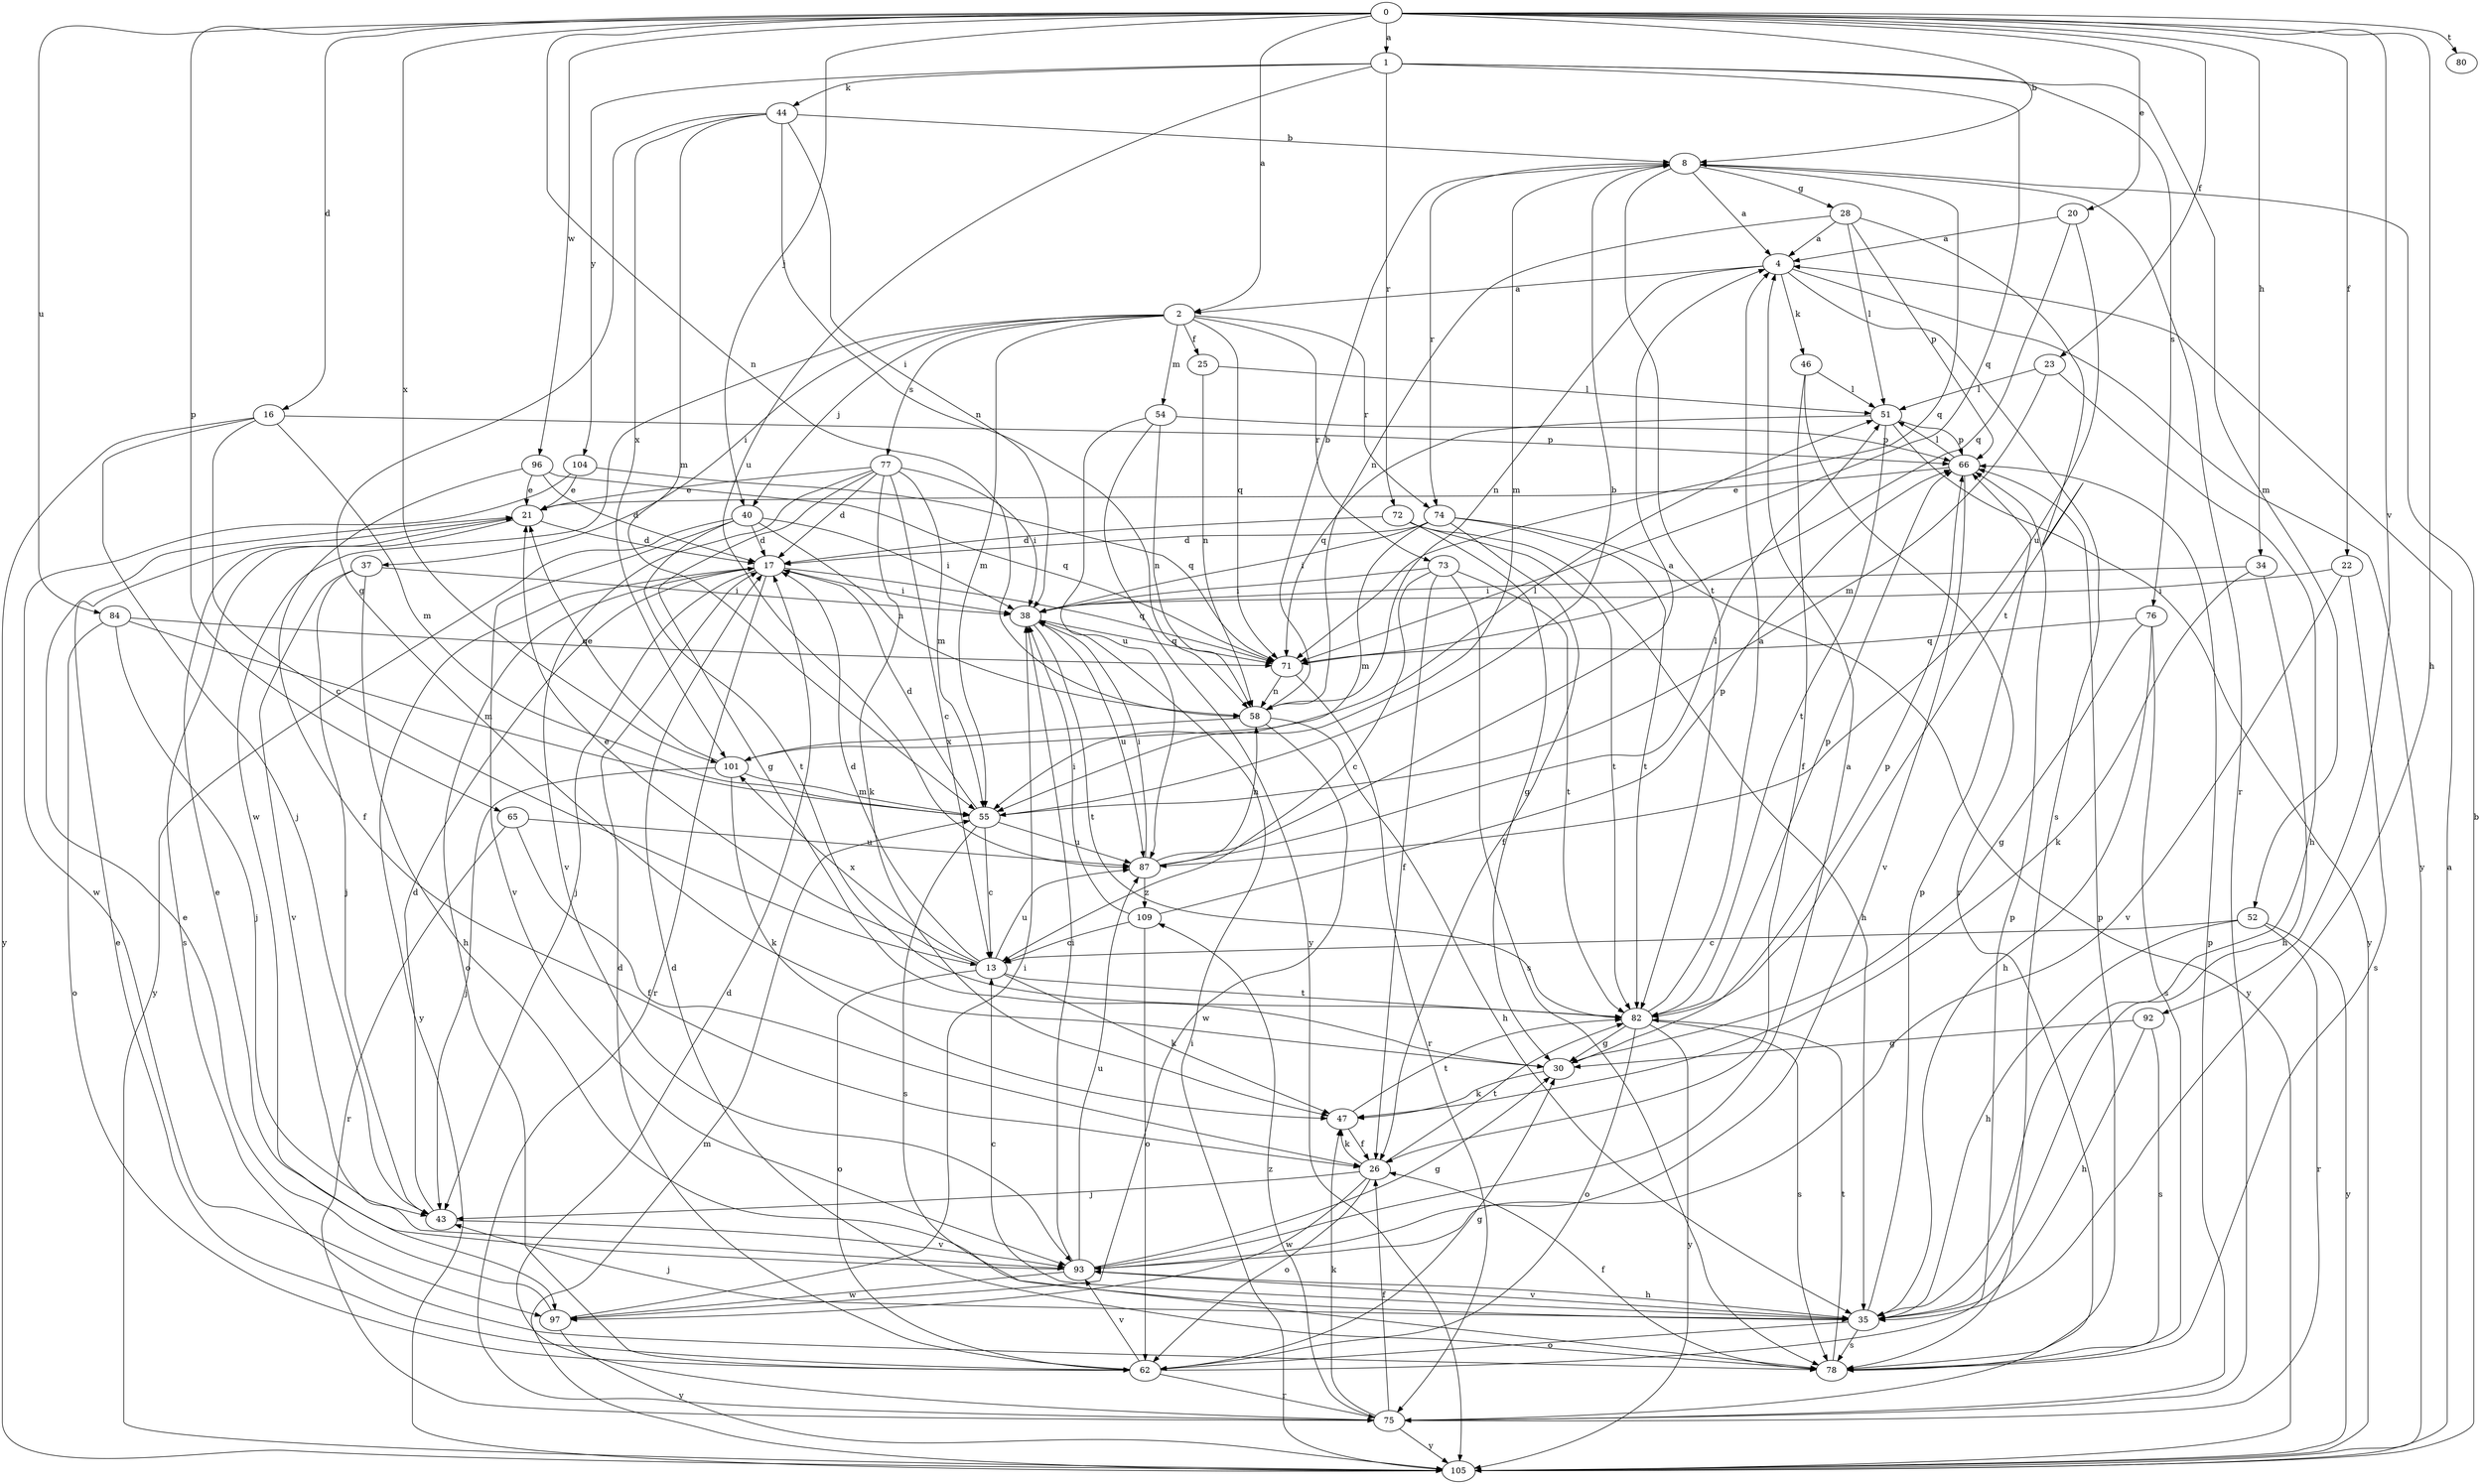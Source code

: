 strict digraph  {
0;
1;
2;
4;
8;
13;
16;
17;
20;
21;
22;
23;
25;
26;
28;
30;
34;
35;
37;
38;
40;
43;
44;
46;
47;
51;
52;
54;
55;
58;
62;
65;
66;
71;
72;
73;
74;
75;
76;
77;
78;
80;
82;
84;
87;
92;
93;
96;
97;
101;
104;
105;
109;
0 -> 1  [label=a];
0 -> 2  [label=a];
0 -> 8  [label=b];
0 -> 16  [label=d];
0 -> 20  [label=e];
0 -> 22  [label=f];
0 -> 23  [label=f];
0 -> 34  [label=h];
0 -> 35  [label=h];
0 -> 40  [label=j];
0 -> 58  [label=n];
0 -> 65  [label=p];
0 -> 80  [label=t];
0 -> 84  [label=u];
0 -> 92  [label=v];
0 -> 96  [label=w];
0 -> 101  [label=x];
1 -> 44  [label=k];
1 -> 52  [label=m];
1 -> 71  [label=q];
1 -> 72  [label=r];
1 -> 76  [label=s];
1 -> 87  [label=u];
1 -> 104  [label=y];
2 -> 25  [label=f];
2 -> 37  [label=i];
2 -> 40  [label=j];
2 -> 54  [label=m];
2 -> 55  [label=m];
2 -> 71  [label=q];
2 -> 73  [label=r];
2 -> 74  [label=r];
2 -> 77  [label=s];
2 -> 97  [label=w];
4 -> 2  [label=a];
4 -> 46  [label=k];
4 -> 58  [label=n];
4 -> 78  [label=s];
4 -> 105  [label=y];
8 -> 4  [label=a];
8 -> 28  [label=g];
8 -> 55  [label=m];
8 -> 71  [label=q];
8 -> 74  [label=r];
8 -> 75  [label=r];
8 -> 82  [label=t];
13 -> 17  [label=d];
13 -> 21  [label=e];
13 -> 47  [label=k];
13 -> 62  [label=o];
13 -> 82  [label=t];
13 -> 87  [label=u];
13 -> 101  [label=x];
16 -> 13  [label=c];
16 -> 43  [label=j];
16 -> 55  [label=m];
16 -> 66  [label=p];
16 -> 105  [label=y];
17 -> 38  [label=i];
17 -> 43  [label=j];
17 -> 62  [label=o];
17 -> 71  [label=q];
17 -> 75  [label=r];
17 -> 105  [label=y];
20 -> 4  [label=a];
20 -> 71  [label=q];
20 -> 87  [label=u];
21 -> 17  [label=d];
21 -> 78  [label=s];
22 -> 38  [label=i];
22 -> 78  [label=s];
22 -> 93  [label=v];
23 -> 35  [label=h];
23 -> 51  [label=l];
23 -> 55  [label=m];
25 -> 51  [label=l];
25 -> 58  [label=n];
26 -> 43  [label=j];
26 -> 47  [label=k];
26 -> 62  [label=o];
26 -> 82  [label=t];
26 -> 97  [label=w];
28 -> 4  [label=a];
28 -> 51  [label=l];
28 -> 58  [label=n];
28 -> 66  [label=p];
28 -> 82  [label=t];
30 -> 47  [label=k];
30 -> 66  [label=p];
34 -> 35  [label=h];
34 -> 38  [label=i];
34 -> 47  [label=k];
35 -> 13  [label=c];
35 -> 43  [label=j];
35 -> 62  [label=o];
35 -> 66  [label=p];
35 -> 78  [label=s];
35 -> 93  [label=v];
37 -> 35  [label=h];
37 -> 38  [label=i];
37 -> 43  [label=j];
37 -> 93  [label=v];
38 -> 71  [label=q];
38 -> 82  [label=t];
38 -> 87  [label=u];
40 -> 17  [label=d];
40 -> 38  [label=i];
40 -> 58  [label=n];
40 -> 82  [label=t];
40 -> 93  [label=v];
40 -> 105  [label=y];
43 -> 17  [label=d];
43 -> 93  [label=v];
44 -> 8  [label=b];
44 -> 30  [label=g];
44 -> 38  [label=i];
44 -> 55  [label=m];
44 -> 58  [label=n];
44 -> 101  [label=x];
46 -> 26  [label=f];
46 -> 51  [label=l];
46 -> 75  [label=r];
47 -> 26  [label=f];
47 -> 82  [label=t];
51 -> 66  [label=p];
51 -> 71  [label=q];
51 -> 82  [label=t];
51 -> 105  [label=y];
52 -> 13  [label=c];
52 -> 35  [label=h];
52 -> 75  [label=r];
52 -> 105  [label=y];
54 -> 58  [label=n];
54 -> 66  [label=p];
54 -> 87  [label=u];
54 -> 105  [label=y];
55 -> 8  [label=b];
55 -> 13  [label=c];
55 -> 17  [label=d];
55 -> 78  [label=s];
55 -> 87  [label=u];
58 -> 8  [label=b];
58 -> 35  [label=h];
58 -> 97  [label=w];
58 -> 101  [label=x];
62 -> 17  [label=d];
62 -> 21  [label=e];
62 -> 30  [label=g];
62 -> 66  [label=p];
62 -> 75  [label=r];
62 -> 93  [label=v];
65 -> 26  [label=f];
65 -> 75  [label=r];
65 -> 87  [label=u];
66 -> 21  [label=e];
66 -> 51  [label=l];
66 -> 93  [label=v];
71 -> 58  [label=n];
71 -> 75  [label=r];
72 -> 17  [label=d];
72 -> 30  [label=g];
72 -> 35  [label=h];
72 -> 82  [label=t];
73 -> 13  [label=c];
73 -> 26  [label=f];
73 -> 38  [label=i];
73 -> 78  [label=s];
73 -> 82  [label=t];
74 -> 17  [label=d];
74 -> 26  [label=f];
74 -> 38  [label=i];
74 -> 55  [label=m];
74 -> 82  [label=t];
74 -> 105  [label=y];
75 -> 17  [label=d];
75 -> 26  [label=f];
75 -> 47  [label=k];
75 -> 66  [label=p];
75 -> 105  [label=y];
75 -> 109  [label=z];
76 -> 30  [label=g];
76 -> 35  [label=h];
76 -> 71  [label=q];
76 -> 78  [label=s];
77 -> 13  [label=c];
77 -> 17  [label=d];
77 -> 21  [label=e];
77 -> 30  [label=g];
77 -> 38  [label=i];
77 -> 47  [label=k];
77 -> 55  [label=m];
77 -> 93  [label=v];
78 -> 17  [label=d];
78 -> 26  [label=f];
78 -> 66  [label=p];
78 -> 82  [label=t];
82 -> 4  [label=a];
82 -> 30  [label=g];
82 -> 62  [label=o];
82 -> 66  [label=p];
82 -> 78  [label=s];
82 -> 105  [label=y];
84 -> 43  [label=j];
84 -> 55  [label=m];
84 -> 62  [label=o];
84 -> 71  [label=q];
87 -> 4  [label=a];
87 -> 38  [label=i];
87 -> 51  [label=l];
87 -> 58  [label=n];
87 -> 109  [label=z];
92 -> 30  [label=g];
92 -> 35  [label=h];
92 -> 78  [label=s];
93 -> 4  [label=a];
93 -> 21  [label=e];
93 -> 30  [label=g];
93 -> 35  [label=h];
93 -> 38  [label=i];
93 -> 87  [label=u];
93 -> 97  [label=w];
96 -> 17  [label=d];
96 -> 21  [label=e];
96 -> 26  [label=f];
96 -> 71  [label=q];
97 -> 21  [label=e];
97 -> 38  [label=i];
97 -> 105  [label=y];
101 -> 21  [label=e];
101 -> 43  [label=j];
101 -> 47  [label=k];
101 -> 51  [label=l];
101 -> 55  [label=m];
104 -> 21  [label=e];
104 -> 71  [label=q];
104 -> 97  [label=w];
105 -> 4  [label=a];
105 -> 8  [label=b];
105 -> 38  [label=i];
105 -> 55  [label=m];
109 -> 13  [label=c];
109 -> 38  [label=i];
109 -> 62  [label=o];
109 -> 66  [label=p];
}
